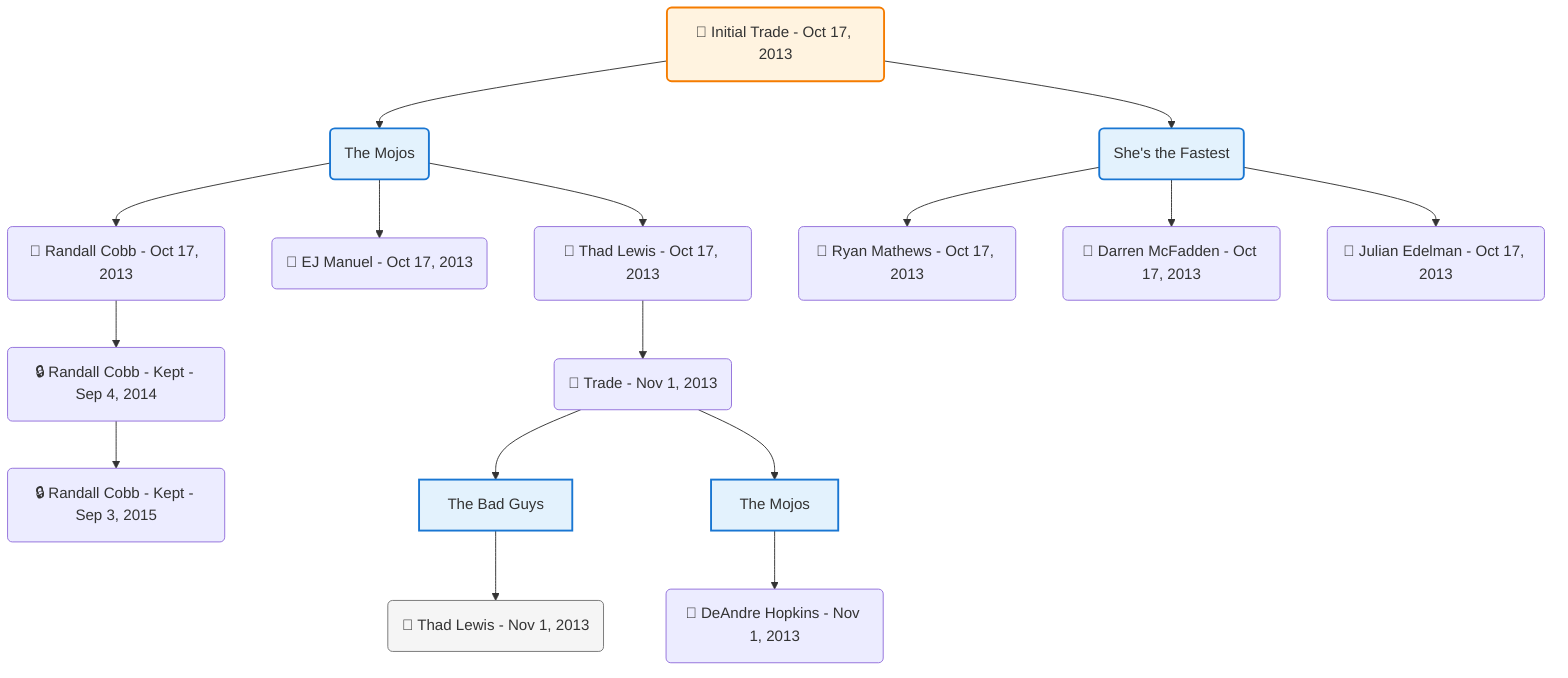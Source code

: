 flowchart TD

    TRADE_MAIN("🔄 Initial Trade - Oct 17, 2013")
    TEAM_1("The Mojos")
    TEAM_2("She's the Fastest")
    NODE_c9c07495-9341-48a1-9037-3a2f269c5633("🔄 Randall Cobb - Oct 17, 2013")
    NODE_599446cb-453b-4fa0-9722-ef2ea988e862("🔒 Randall Cobb - Kept - Sep 4, 2014")
    NODE_3468982c-1bdb-491c-974c-b98b632da158("🔒 Randall Cobb - Kept - Sep 3, 2015")
    NODE_dbb052b9-7c33-4309-8cf1-635d44e8929f("🔄 Ryan Mathews - Oct 17, 2013")
    NODE_9064ca18-2fbc-44cf-a0ca-6489e618ef0e("🔄 EJ Manuel - Oct 17, 2013")
    NODE_e0606256-17cf-4b6e-a9c9-649c69a2e1f5("🔄 Darren McFadden - Oct 17, 2013")
    NODE_3f7a46b8-b3e8-43a4-b9dc-7647ac155a92("🔄 Thad Lewis - Oct 17, 2013")
    TRADE_01cecce7-cf44-4d89-80e9-3f971004b6f3_3("🔄 Trade - Nov 1, 2013")
    TEAM_b2220d1a-ff75-4622-9757-09978901110f_4["The Bad Guys"]
    NODE_05a77ff3-0f86-4627-b21e-edbadb171cc0("🔄 Thad Lewis - Nov 1, 2013")
    TEAM_bbe2d0ad-54cf-4c22-be82-b2a5f262a157_5["The Mojos"]
    NODE_b532eb5d-66b5-421b-8217-c60a7dbd7cd4("🔄 DeAndre Hopkins - Nov 1, 2013")
    NODE_f4da4534-c65e-4015-90d4-99025dc618f4("🔄 Julian Edelman - Oct 17, 2013")

    TRADE_MAIN --> TEAM_1
    TRADE_MAIN --> TEAM_2
    TEAM_1 --> NODE_c9c07495-9341-48a1-9037-3a2f269c5633
    NODE_c9c07495-9341-48a1-9037-3a2f269c5633 --> NODE_599446cb-453b-4fa0-9722-ef2ea988e862
    NODE_599446cb-453b-4fa0-9722-ef2ea988e862 --> NODE_3468982c-1bdb-491c-974c-b98b632da158
    TEAM_2 --> NODE_dbb052b9-7c33-4309-8cf1-635d44e8929f
    TEAM_1 --> NODE_9064ca18-2fbc-44cf-a0ca-6489e618ef0e
    TEAM_2 --> NODE_e0606256-17cf-4b6e-a9c9-649c69a2e1f5
    TEAM_1 --> NODE_3f7a46b8-b3e8-43a4-b9dc-7647ac155a92
    NODE_3f7a46b8-b3e8-43a4-b9dc-7647ac155a92 --> TRADE_01cecce7-cf44-4d89-80e9-3f971004b6f3_3
    TRADE_01cecce7-cf44-4d89-80e9-3f971004b6f3_3 --> TEAM_b2220d1a-ff75-4622-9757-09978901110f_4
    TEAM_b2220d1a-ff75-4622-9757-09978901110f_4 --> NODE_05a77ff3-0f86-4627-b21e-edbadb171cc0
    TRADE_01cecce7-cf44-4d89-80e9-3f971004b6f3_3 --> TEAM_bbe2d0ad-54cf-4c22-be82-b2a5f262a157_5
    TEAM_bbe2d0ad-54cf-4c22-be82-b2a5f262a157_5 --> NODE_b532eb5d-66b5-421b-8217-c60a7dbd7cd4
    TEAM_2 --> NODE_f4da4534-c65e-4015-90d4-99025dc618f4

    %% Node styling
    classDef teamNode fill:#e3f2fd,stroke:#1976d2,stroke-width:2px
    classDef tradeNode fill:#fff3e0,stroke:#f57c00,stroke-width:2px
    classDef playerNode fill:#f3e5f5,stroke:#7b1fa2,stroke-width:1px
    classDef nonRootPlayerNode fill:#f5f5f5,stroke:#757575,stroke-width:1px
    classDef endNode fill:#ffebee,stroke:#c62828,stroke-width:2px
    classDef waiverNode fill:#e8f5e8,stroke:#388e3c,stroke-width:2px
    classDef championshipNode fill:#fff9c4,stroke:#f57f17,stroke-width:3px

    class TEAM_1,TEAM_2,TEAM_b2220d1a-ff75-4622-9757-09978901110f_4,TEAM_bbe2d0ad-54cf-4c22-be82-b2a5f262a157_5 teamNode
    class NODE_05a77ff3-0f86-4627-b21e-edbadb171cc0 nonRootPlayerNode
    class TRADE_MAIN tradeNode